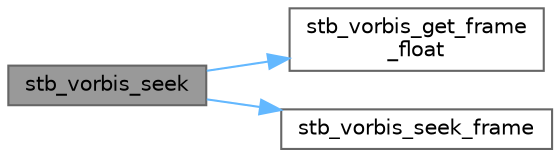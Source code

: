 digraph "stb_vorbis_seek"
{
 // LATEX_PDF_SIZE
  bgcolor="transparent";
  edge [fontname=Helvetica,fontsize=10,labelfontname=Helvetica,labelfontsize=10];
  node [fontname=Helvetica,fontsize=10,shape=box,height=0.2,width=0.4];
  rankdir="LR";
  Node1 [id="Node000001",label="stb_vorbis_seek",height=0.2,width=0.4,color="gray40", fillcolor="grey60", style="filled", fontcolor="black",tooltip=" "];
  Node1 -> Node2 [id="edge5_Node000001_Node000002",color="steelblue1",style="solid",tooltip=" "];
  Node2 [id="Node000002",label="stb_vorbis_get_frame\l_float",height=0.2,width=0.4,color="grey40", fillcolor="white", style="filled",URL="$_classes_2lib_2external_2stb__vorbis_8c.html#a3b2691d598485e0c5e1b4ac56173a0ce",tooltip=" "];
  Node1 -> Node3 [id="edge6_Node000001_Node000003",color="steelblue1",style="solid",tooltip=" "];
  Node3 [id="Node000003",label="stb_vorbis_seek_frame",height=0.2,width=0.4,color="grey40", fillcolor="white", style="filled",URL="$_classes_2lib_2external_2stb__vorbis_8c.html#a4c9ff20e01e6270e9cc3bf58f3248ef0",tooltip=" "];
}
